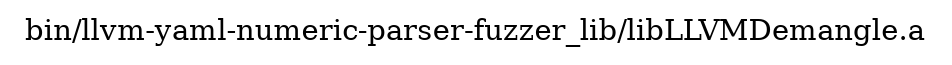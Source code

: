 digraph "bin/llvm-yaml-numeric-parser-fuzzer_lib/libLLVMDemangle.a" {
	label="bin/llvm-yaml-numeric-parser-fuzzer_lib/libLLVMDemangle.a";
	rankdir=LR;

}
